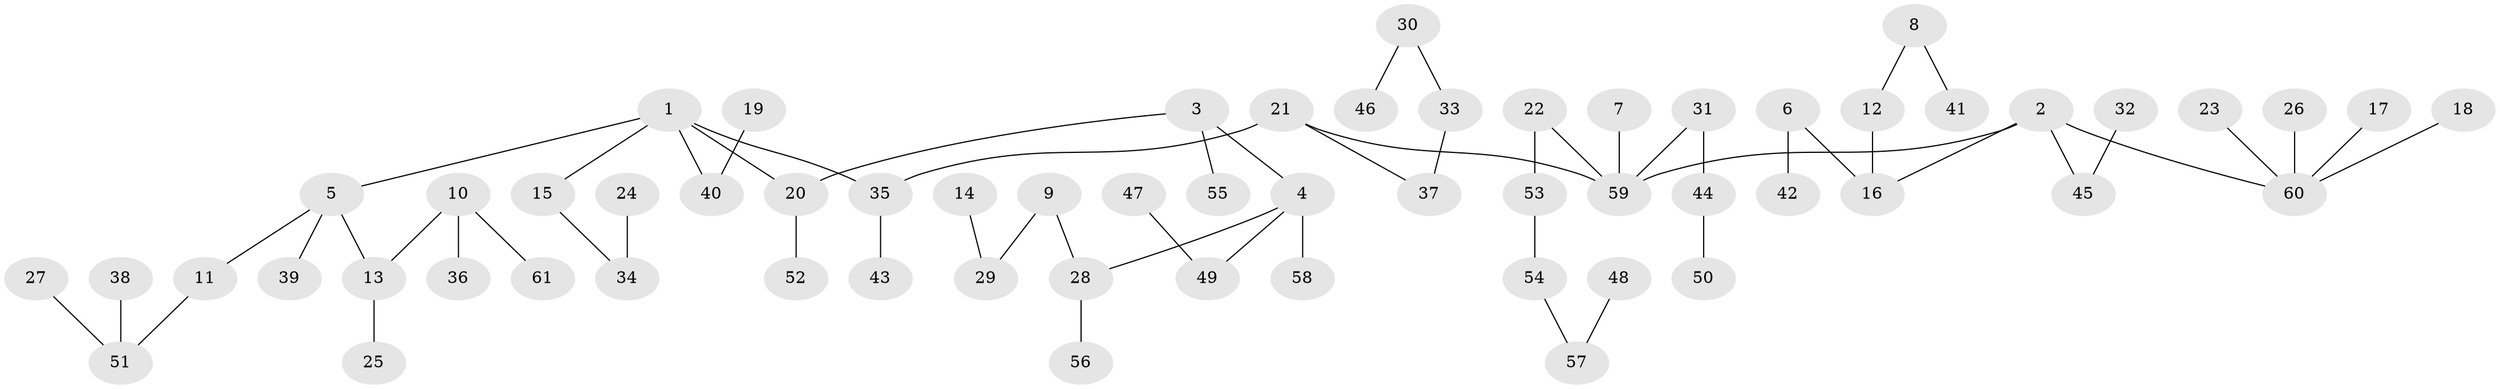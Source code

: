 // original degree distribution, {4: 0.12295081967213115, 7: 0.01639344262295082, 5: 0.01639344262295082, 3: 0.11475409836065574, 1: 0.5081967213114754, 2: 0.22131147540983606}
// Generated by graph-tools (version 1.1) at 2025/02/03/09/25 03:02:30]
// undirected, 61 vertices, 60 edges
graph export_dot {
graph [start="1"]
  node [color=gray90,style=filled];
  1;
  2;
  3;
  4;
  5;
  6;
  7;
  8;
  9;
  10;
  11;
  12;
  13;
  14;
  15;
  16;
  17;
  18;
  19;
  20;
  21;
  22;
  23;
  24;
  25;
  26;
  27;
  28;
  29;
  30;
  31;
  32;
  33;
  34;
  35;
  36;
  37;
  38;
  39;
  40;
  41;
  42;
  43;
  44;
  45;
  46;
  47;
  48;
  49;
  50;
  51;
  52;
  53;
  54;
  55;
  56;
  57;
  58;
  59;
  60;
  61;
  1 -- 5 [weight=1.0];
  1 -- 15 [weight=1.0];
  1 -- 20 [weight=1.0];
  1 -- 35 [weight=1.0];
  1 -- 40 [weight=1.0];
  2 -- 16 [weight=1.0];
  2 -- 45 [weight=1.0];
  2 -- 59 [weight=1.0];
  2 -- 60 [weight=1.0];
  3 -- 4 [weight=1.0];
  3 -- 20 [weight=1.0];
  3 -- 55 [weight=1.0];
  4 -- 28 [weight=1.0];
  4 -- 49 [weight=1.0];
  4 -- 58 [weight=1.0];
  5 -- 11 [weight=1.0];
  5 -- 13 [weight=1.0];
  5 -- 39 [weight=1.0];
  6 -- 16 [weight=1.0];
  6 -- 42 [weight=1.0];
  7 -- 59 [weight=1.0];
  8 -- 12 [weight=1.0];
  8 -- 41 [weight=1.0];
  9 -- 28 [weight=1.0];
  9 -- 29 [weight=1.0];
  10 -- 13 [weight=1.0];
  10 -- 36 [weight=1.0];
  10 -- 61 [weight=1.0];
  11 -- 51 [weight=1.0];
  12 -- 16 [weight=1.0];
  13 -- 25 [weight=1.0];
  14 -- 29 [weight=1.0];
  15 -- 34 [weight=1.0];
  17 -- 60 [weight=1.0];
  18 -- 60 [weight=1.0];
  19 -- 40 [weight=1.0];
  20 -- 52 [weight=1.0];
  21 -- 35 [weight=1.0];
  21 -- 37 [weight=1.0];
  21 -- 59 [weight=1.0];
  22 -- 53 [weight=1.0];
  22 -- 59 [weight=1.0];
  23 -- 60 [weight=1.0];
  24 -- 34 [weight=1.0];
  26 -- 60 [weight=1.0];
  27 -- 51 [weight=1.0];
  28 -- 56 [weight=1.0];
  30 -- 33 [weight=1.0];
  30 -- 46 [weight=1.0];
  31 -- 44 [weight=1.0];
  31 -- 59 [weight=1.0];
  32 -- 45 [weight=1.0];
  33 -- 37 [weight=1.0];
  35 -- 43 [weight=1.0];
  38 -- 51 [weight=1.0];
  44 -- 50 [weight=1.0];
  47 -- 49 [weight=1.0];
  48 -- 57 [weight=1.0];
  53 -- 54 [weight=1.0];
  54 -- 57 [weight=1.0];
}
